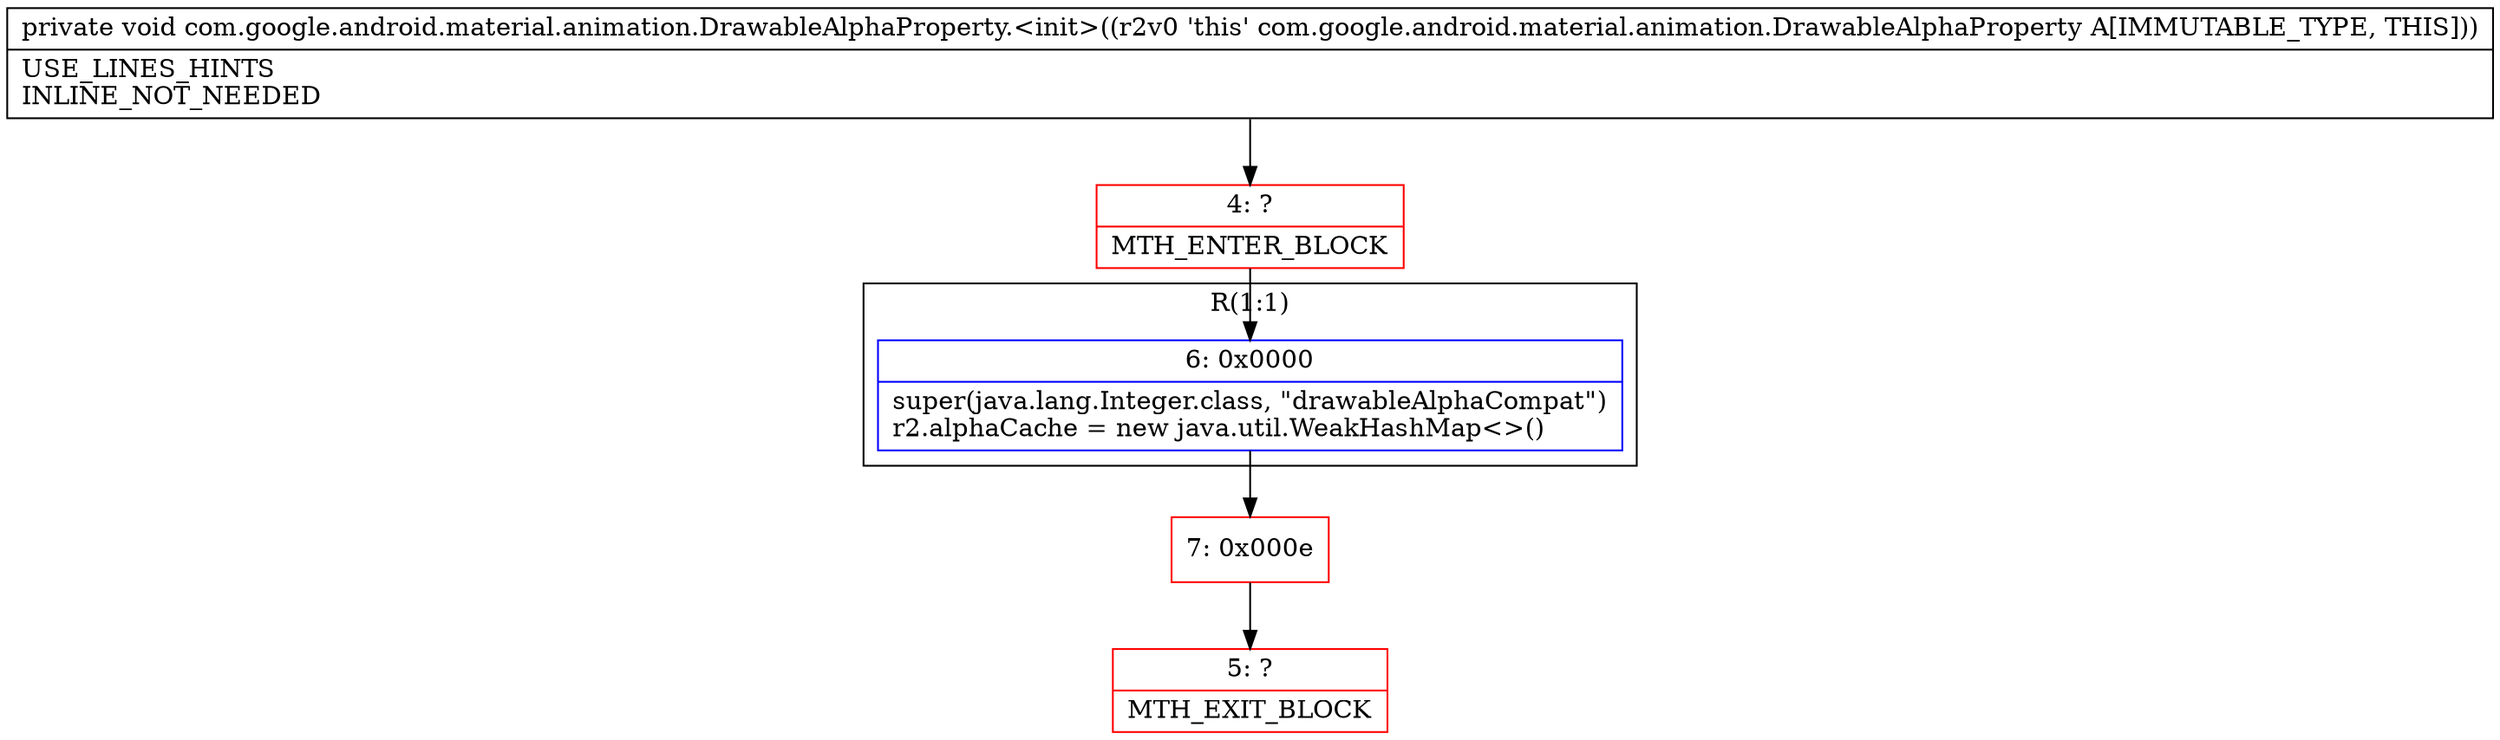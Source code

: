 digraph "CFG forcom.google.android.material.animation.DrawableAlphaProperty.\<init\>()V" {
subgraph cluster_Region_1447296085 {
label = "R(1:1)";
node [shape=record,color=blue];
Node_6 [shape=record,label="{6\:\ 0x0000|super(java.lang.Integer.class, \"drawableAlphaCompat\")\lr2.alphaCache = new java.util.WeakHashMap\<\>()\l}"];
}
Node_4 [shape=record,color=red,label="{4\:\ ?|MTH_ENTER_BLOCK\l}"];
Node_7 [shape=record,color=red,label="{7\:\ 0x000e}"];
Node_5 [shape=record,color=red,label="{5\:\ ?|MTH_EXIT_BLOCK\l}"];
MethodNode[shape=record,label="{private void com.google.android.material.animation.DrawableAlphaProperty.\<init\>((r2v0 'this' com.google.android.material.animation.DrawableAlphaProperty A[IMMUTABLE_TYPE, THIS]))  | USE_LINES_HINTS\lINLINE_NOT_NEEDED\l}"];
MethodNode -> Node_4;Node_6 -> Node_7;
Node_4 -> Node_6;
Node_7 -> Node_5;
}

